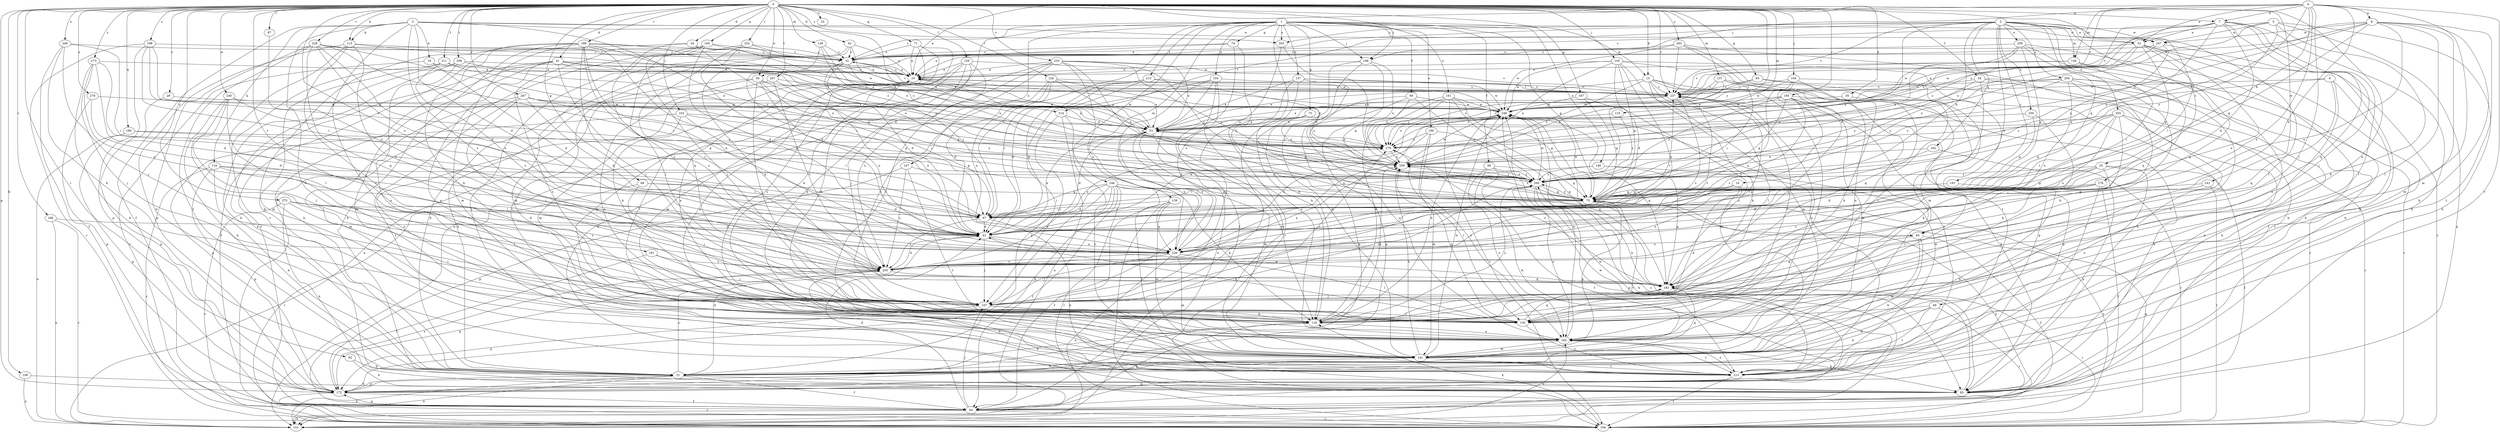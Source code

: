 strict digraph  {
0;
1;
2;
3;
4;
5;
6;
7;
8;
10;
15;
16;
18;
20;
21;
23;
29;
32;
34;
35;
41;
42;
43;
49;
50;
52;
53;
54;
56;
60;
64;
65;
68;
71;
73;
74;
75;
84;
85;
87;
92;
97;
102;
103;
104;
106;
107;
108;
113;
116;
118;
126;
129;
130;
133;
137;
138;
139;
140;
141;
146;
147;
151;
154;
157;
160;
161;
162;
164;
167;
172;
180;
182;
183;
185;
186;
188;
191;
193;
194;
198;
203;
204;
205;
207;
209;
211;
213;
214;
215;
226;
228;
232;
235;
237;
240;
241;
246;
247;
248;
249;
250;
255;
258;
259;
263;
267;
269;
273;
275;
276;
278;
279;
0 -> 7  [label=a];
0 -> 15  [label=b];
0 -> 23  [label=c];
0 -> 29  [label=c];
0 -> 34  [label=d];
0 -> 35  [label=d];
0 -> 41  [label=d];
0 -> 42  [label=d];
0 -> 49  [label=e];
0 -> 50  [label=e];
0 -> 54  [label=f];
0 -> 65  [label=g];
0 -> 68  [label=g];
0 -> 71  [label=g];
0 -> 87  [label=i];
0 -> 92  [label=i];
0 -> 102  [label=j];
0 -> 103  [label=j];
0 -> 104  [label=j];
0 -> 106  [label=j];
0 -> 108  [label=k];
0 -> 113  [label=k];
0 -> 126  [label=l];
0 -> 129  [label=l];
0 -> 133  [label=m];
0 -> 137  [label=m];
0 -> 138  [label=m];
0 -> 164  [label=p];
0 -> 167  [label=p];
0 -> 172  [label=p];
0 -> 180  [label=q];
0 -> 185  [label=r];
0 -> 186  [label=r];
0 -> 188  [label=r];
0 -> 191  [label=r];
0 -> 198  [label=s];
0 -> 203  [label=s];
0 -> 207  [label=t];
0 -> 209  [label=t];
0 -> 211  [label=t];
0 -> 226  [label=u];
0 -> 228  [label=v];
0 -> 232  [label=v];
0 -> 235  [label=v];
0 -> 237  [label=v];
0 -> 240  [label=w];
0 -> 241  [label=w];
0 -> 249  [label=x];
0 -> 263  [label=y];
0 -> 267  [label=y];
0 -> 269  [label=y];
0 -> 273  [label=z];
0 -> 275  [label=z];
0 -> 276  [label=z];
0 -> 278  [label=z];
1 -> 15  [label=b];
1 -> 32  [label=c];
1 -> 56  [label=f];
1 -> 60  [label=f];
1 -> 73  [label=g];
1 -> 74  [label=g];
1 -> 75  [label=g];
1 -> 84  [label=h];
1 -> 97  [label=i];
1 -> 106  [label=j];
1 -> 139  [label=m];
1 -> 146  [label=n];
1 -> 147  [label=n];
1 -> 151  [label=n];
1 -> 154  [label=o];
1 -> 157  [label=o];
1 -> 160  [label=o];
1 -> 161  [label=o];
1 -> 203  [label=s];
1 -> 213  [label=t];
1 -> 246  [label=w];
2 -> 16  [label=b];
2 -> 50  [label=e];
2 -> 52  [label=e];
2 -> 75  [label=g];
2 -> 84  [label=h];
2 -> 130  [label=l];
2 -> 140  [label=m];
2 -> 182  [label=q];
2 -> 183  [label=q];
2 -> 193  [label=r];
2 -> 203  [label=s];
2 -> 204  [label=s];
2 -> 214  [label=t];
2 -> 237  [label=v];
2 -> 247  [label=w];
2 -> 250  [label=x];
2 -> 255  [label=x];
2 -> 258  [label=x];
2 -> 269  [label=y];
3 -> 18  [label=b];
3 -> 43  [label=d];
3 -> 52  [label=e];
3 -> 64  [label=f];
3 -> 113  [label=k];
3 -> 116  [label=k];
3 -> 130  [label=l];
3 -> 162  [label=o];
3 -> 205  [label=s];
3 -> 214  [label=t];
3 -> 247  [label=w];
3 -> 269  [label=y];
4 -> 7  [label=a];
4 -> 8  [label=a];
4 -> 10  [label=a];
4 -> 20  [label=b];
4 -> 52  [label=e];
4 -> 84  [label=h];
4 -> 106  [label=j];
4 -> 107  [label=j];
4 -> 140  [label=m];
4 -> 141  [label=m];
4 -> 205  [label=s];
4 -> 215  [label=t];
4 -> 237  [label=v];
4 -> 259  [label=x];
5 -> 85  [label=h];
5 -> 118  [label=k];
5 -> 151  [label=n];
5 -> 237  [label=v];
5 -> 247  [label=w];
5 -> 259  [label=x];
5 -> 269  [label=y];
6 -> 130  [label=l];
6 -> 183  [label=q];
6 -> 215  [label=t];
6 -> 237  [label=v];
6 -> 269  [label=y];
7 -> 32  [label=c];
7 -> 43  [label=d];
7 -> 52  [label=e];
7 -> 53  [label=e];
7 -> 85  [label=h];
7 -> 107  [label=j];
7 -> 130  [label=l];
7 -> 183  [label=q];
7 -> 269  [label=y];
7 -> 279  [label=z];
8 -> 10  [label=a];
8 -> 21  [label=b];
8 -> 53  [label=e];
8 -> 75  [label=g];
8 -> 130  [label=l];
8 -> 141  [label=m];
8 -> 215  [label=t];
8 -> 226  [label=u];
8 -> 247  [label=w];
8 -> 279  [label=z];
10 -> 32  [label=c];
10 -> 53  [label=e];
10 -> 118  [label=k];
10 -> 162  [label=o];
10 -> 237  [label=v];
15 -> 53  [label=e];
15 -> 118  [label=k];
15 -> 130  [label=l];
15 -> 141  [label=m];
15 -> 162  [label=o];
15 -> 215  [label=t];
15 -> 237  [label=v];
15 -> 259  [label=x];
16 -> 43  [label=d];
16 -> 75  [label=g];
16 -> 118  [label=k];
16 -> 205  [label=s];
18 -> 10  [label=a];
18 -> 43  [label=d];
18 -> 194  [label=r];
20 -> 43  [label=d];
20 -> 64  [label=f];
20 -> 75  [label=g];
20 -> 97  [label=i];
20 -> 162  [label=o];
20 -> 172  [label=p];
20 -> 269  [label=y];
21 -> 43  [label=d];
21 -> 64  [label=f];
21 -> 85  [label=h];
21 -> 151  [label=n];
21 -> 172  [label=p];
21 -> 205  [label=s];
29 -> 172  [label=p];
29 -> 248  [label=w];
32 -> 10  [label=a];
32 -> 21  [label=b];
32 -> 43  [label=d];
32 -> 97  [label=i];
32 -> 183  [label=q];
32 -> 237  [label=v];
32 -> 259  [label=x];
34 -> 10  [label=a];
34 -> 21  [label=b];
34 -> 32  [label=c];
34 -> 75  [label=g];
34 -> 205  [label=s];
35 -> 130  [label=l];
35 -> 248  [label=w];
41 -> 10  [label=a];
41 -> 21  [label=b];
41 -> 53  [label=e];
41 -> 64  [label=f];
41 -> 141  [label=m];
41 -> 162  [label=o];
41 -> 205  [label=s];
41 -> 248  [label=w];
41 -> 279  [label=z];
42 -> 10  [label=a];
42 -> 32  [label=c];
42 -> 53  [label=e];
42 -> 141  [label=m];
42 -> 215  [label=t];
43 -> 53  [label=e];
43 -> 107  [label=j];
43 -> 183  [label=q];
43 -> 226  [label=u];
43 -> 237  [label=v];
43 -> 248  [label=w];
43 -> 279  [label=z];
49 -> 21  [label=b];
49 -> 130  [label=l];
49 -> 141  [label=m];
49 -> 194  [label=r];
49 -> 215  [label=t];
50 -> 21  [label=b];
50 -> 75  [label=g];
50 -> 97  [label=i];
50 -> 107  [label=j];
50 -> 162  [label=o];
50 -> 226  [label=u];
50 -> 237  [label=v];
52 -> 32  [label=c];
52 -> 75  [label=g];
52 -> 85  [label=h];
52 -> 97  [label=i];
52 -> 194  [label=r];
52 -> 226  [label=u];
52 -> 248  [label=w];
52 -> 269  [label=y];
53 -> 10  [label=a];
53 -> 43  [label=d];
53 -> 118  [label=k];
53 -> 141  [label=m];
53 -> 226  [label=u];
53 -> 279  [label=z];
54 -> 85  [label=h];
54 -> 130  [label=l];
54 -> 194  [label=r];
54 -> 237  [label=v];
54 -> 269  [label=y];
56 -> 21  [label=b];
56 -> 64  [label=f];
56 -> 75  [label=g];
56 -> 162  [label=o];
56 -> 269  [label=y];
60 -> 162  [label=o];
60 -> 172  [label=p];
60 -> 248  [label=w];
60 -> 269  [label=y];
60 -> 279  [label=z];
64 -> 43  [label=d];
64 -> 107  [label=j];
64 -> 118  [label=k];
64 -> 151  [label=n];
64 -> 172  [label=p];
64 -> 194  [label=r];
64 -> 248  [label=w];
65 -> 85  [label=h];
65 -> 172  [label=p];
65 -> 237  [label=v];
65 -> 279  [label=z];
68 -> 43  [label=d];
68 -> 75  [label=g];
68 -> 107  [label=j];
68 -> 194  [label=r];
71 -> 10  [label=a];
71 -> 32  [label=c];
71 -> 118  [label=k];
71 -> 162  [label=o];
71 -> 215  [label=t];
73 -> 53  [label=e];
73 -> 75  [label=g];
73 -> 107  [label=j];
73 -> 259  [label=x];
74 -> 10  [label=a];
74 -> 32  [label=c];
74 -> 64  [label=f];
74 -> 194  [label=r];
75 -> 97  [label=i];
75 -> 151  [label=n];
75 -> 194  [label=r];
75 -> 215  [label=t];
75 -> 248  [label=w];
75 -> 259  [label=x];
75 -> 269  [label=y];
84 -> 21  [label=b];
84 -> 64  [label=f];
84 -> 141  [label=m];
84 -> 183  [label=q];
84 -> 226  [label=u];
85 -> 269  [label=y];
87 -> 226  [label=u];
92 -> 21  [label=b];
92 -> 85  [label=h];
97 -> 43  [label=d];
97 -> 85  [label=h];
97 -> 205  [label=s];
102 -> 53  [label=e];
102 -> 97  [label=i];
102 -> 162  [label=o];
102 -> 172  [label=p];
102 -> 269  [label=y];
103 -> 10  [label=a];
103 -> 43  [label=d];
103 -> 75  [label=g];
103 -> 85  [label=h];
103 -> 141  [label=m];
103 -> 162  [label=o];
103 -> 226  [label=u];
103 -> 248  [label=w];
103 -> 259  [label=x];
104 -> 162  [label=o];
104 -> 183  [label=q];
104 -> 205  [label=s];
104 -> 226  [label=u];
104 -> 237  [label=v];
104 -> 248  [label=w];
106 -> 10  [label=a];
106 -> 75  [label=g];
106 -> 118  [label=k];
106 -> 141  [label=m];
106 -> 259  [label=x];
107 -> 118  [label=k];
107 -> 130  [label=l];
107 -> 172  [label=p];
107 -> 269  [label=y];
107 -> 279  [label=z];
108 -> 85  [label=h];
108 -> 151  [label=n];
113 -> 32  [label=c];
113 -> 107  [label=j];
113 -> 130  [label=l];
113 -> 172  [label=p];
113 -> 205  [label=s];
113 -> 248  [label=w];
116 -> 21  [label=b];
116 -> 97  [label=i];
116 -> 130  [label=l];
116 -> 172  [label=p];
116 -> 194  [label=r];
116 -> 269  [label=y];
118 -> 10  [label=a];
118 -> 21  [label=b];
118 -> 162  [label=o];
118 -> 259  [label=x];
118 -> 269  [label=y];
126 -> 43  [label=d];
126 -> 107  [label=j];
126 -> 226  [label=u];
126 -> 237  [label=v];
126 -> 259  [label=x];
126 -> 279  [label=z];
129 -> 10  [label=a];
129 -> 85  [label=h];
129 -> 107  [label=j];
129 -> 118  [label=k];
129 -> 130  [label=l];
129 -> 141  [label=m];
129 -> 269  [label=y];
130 -> 43  [label=d];
130 -> 183  [label=q];
130 -> 215  [label=t];
130 -> 259  [label=x];
133 -> 53  [label=e];
133 -> 269  [label=y];
137 -> 53  [label=e];
137 -> 97  [label=i];
137 -> 118  [label=k];
137 -> 237  [label=v];
137 -> 259  [label=x];
137 -> 279  [label=z];
138 -> 32  [label=c];
138 -> 53  [label=e];
138 -> 97  [label=i];
138 -> 279  [label=z];
139 -> 64  [label=f];
139 -> 97  [label=i];
139 -> 141  [label=m];
139 -> 194  [label=r];
139 -> 226  [label=u];
140 -> 10  [label=a];
140 -> 21  [label=b];
140 -> 97  [label=i];
140 -> 237  [label=v];
141 -> 21  [label=b];
141 -> 75  [label=g];
141 -> 183  [label=q];
141 -> 215  [label=t];
141 -> 248  [label=w];
141 -> 259  [label=x];
146 -> 97  [label=i];
146 -> 183  [label=q];
146 -> 215  [label=t];
146 -> 269  [label=y];
147 -> 172  [label=p];
147 -> 205  [label=s];
147 -> 215  [label=t];
147 -> 269  [label=y];
151 -> 10  [label=a];
151 -> 21  [label=b];
151 -> 162  [label=o];
151 -> 248  [label=w];
154 -> 43  [label=d];
154 -> 107  [label=j];
154 -> 151  [label=n];
154 -> 162  [label=o];
154 -> 215  [label=t];
154 -> 237  [label=v];
157 -> 53  [label=e];
157 -> 107  [label=j];
157 -> 118  [label=k];
157 -> 237  [label=v];
157 -> 248  [label=w];
157 -> 269  [label=y];
160 -> 141  [label=m];
160 -> 162  [label=o];
160 -> 183  [label=q];
160 -> 226  [label=u];
160 -> 279  [label=x];
161 -> 75  [label=g];
161 -> 118  [label=k];
161 -> 172  [label=p];
161 -> 183  [label=q];
161 -> 194  [label=r];
161 -> 248  [label=w];
161 -> 279  [label=z];
162 -> 85  [label=h];
162 -> 141  [label=m];
162 -> 215  [label=t];
162 -> 248  [label=w];
164 -> 32  [label=c];
164 -> 53  [label=e];
164 -> 107  [label=j];
164 -> 162  [label=o];
164 -> 194  [label=r];
164 -> 215  [label=t];
164 -> 226  [label=u];
167 -> 75  [label=g];
167 -> 141  [label=m];
167 -> 248  [label=w];
172 -> 64  [label=f];
172 -> 194  [label=r];
172 -> 205  [label=s];
180 -> 75  [label=g];
180 -> 151  [label=n];
180 -> 172  [label=p];
180 -> 279  [label=z];
182 -> 194  [label=r];
182 -> 226  [label=u];
182 -> 259  [label=x];
183 -> 107  [label=j];
183 -> 194  [label=r];
183 -> 215  [label=t];
183 -> 237  [label=v];
183 -> 279  [label=z];
185 -> 75  [label=g];
185 -> 85  [label=h];
185 -> 172  [label=p];
185 -> 183  [label=q];
185 -> 205  [label=s];
185 -> 248  [label=w];
185 -> 269  [label=y];
185 -> 279  [label=z];
186 -> 43  [label=d];
186 -> 151  [label=n];
186 -> 194  [label=r];
188 -> 32  [label=c];
188 -> 43  [label=d];
188 -> 64  [label=f];
188 -> 85  [label=h];
188 -> 107  [label=j];
188 -> 118  [label=k];
188 -> 141  [label=m];
188 -> 205  [label=s];
188 -> 226  [label=u];
188 -> 269  [label=y];
188 -> 279  [label=z];
191 -> 64  [label=f];
191 -> 107  [label=j];
191 -> 205  [label=s];
193 -> 21  [label=b];
193 -> 75  [label=g];
194 -> 75  [label=g];
194 -> 118  [label=k];
198 -> 32  [label=c];
198 -> 97  [label=i];
198 -> 172  [label=p];
198 -> 194  [label=r];
198 -> 259  [label=x];
198 -> 269  [label=y];
203 -> 226  [label=u];
203 -> 259  [label=x];
204 -> 107  [label=j];
204 -> 118  [label=k];
204 -> 162  [label=o];
204 -> 194  [label=r];
204 -> 226  [label=u];
204 -> 237  [label=v];
204 -> 259  [label=x];
204 -> 269  [label=y];
205 -> 43  [label=d];
205 -> 85  [label=h];
205 -> 172  [label=p];
205 -> 183  [label=q];
205 -> 237  [label=v];
205 -> 259  [label=x];
207 -> 141  [label=m];
207 -> 205  [label=s];
207 -> 226  [label=u];
207 -> 237  [label=v];
209 -> 10  [label=a];
209 -> 21  [label=b];
209 -> 85  [label=h];
209 -> 162  [label=o];
209 -> 259  [label=x];
211 -> 10  [label=a];
211 -> 53  [label=e];
211 -> 141  [label=m];
211 -> 205  [label=s];
211 -> 215  [label=t];
213 -> 43  [label=d];
213 -> 97  [label=i];
213 -> 172  [label=p];
213 -> 237  [label=v];
213 -> 259  [label=x];
214 -> 53  [label=e];
214 -> 107  [label=j];
214 -> 151  [label=n];
214 -> 215  [label=t];
215 -> 162  [label=o];
215 -> 194  [label=r];
215 -> 248  [label=w];
226 -> 53  [label=e];
226 -> 107  [label=j];
226 -> 130  [label=l];
226 -> 141  [label=m];
226 -> 151  [label=n];
226 -> 205  [label=s];
228 -> 21  [label=b];
228 -> 32  [label=c];
228 -> 43  [label=d];
228 -> 97  [label=i];
228 -> 183  [label=q];
228 -> 215  [label=t];
228 -> 226  [label=u];
228 -> 259  [label=x];
232 -> 32  [label=c];
232 -> 43  [label=d];
232 -> 107  [label=j];
232 -> 183  [label=q];
232 -> 237  [label=v];
235 -> 10  [label=a];
235 -> 53  [label=e];
235 -> 75  [label=g];
235 -> 118  [label=k];
235 -> 141  [label=m];
235 -> 205  [label=s];
235 -> 226  [label=u];
235 -> 237  [label=v];
235 -> 269  [label=y];
237 -> 10  [label=a];
237 -> 53  [label=e];
237 -> 85  [label=h];
237 -> 130  [label=l];
237 -> 162  [label=o];
237 -> 205  [label=s];
237 -> 248  [label=w];
240 -> 21  [label=b];
240 -> 75  [label=g];
240 -> 107  [label=j];
240 -> 130  [label=l];
240 -> 205  [label=s];
240 -> 248  [label=w];
241 -> 75  [label=g];
241 -> 107  [label=j];
241 -> 194  [label=r];
246 -> 21  [label=b];
246 -> 43  [label=d];
246 -> 64  [label=f];
246 -> 75  [label=g];
246 -> 97  [label=i];
246 -> 107  [label=j];
246 -> 118  [label=k];
246 -> 194  [label=r];
246 -> 205  [label=s];
246 -> 215  [label=t];
247 -> 21  [label=b];
247 -> 32  [label=c];
247 -> 269  [label=y];
247 -> 279  [label=z];
248 -> 53  [label=e];
248 -> 85  [label=h];
248 -> 118  [label=k];
248 -> 183  [label=q];
248 -> 226  [label=u];
248 -> 279  [label=z];
249 -> 32  [label=c];
249 -> 64  [label=f];
249 -> 97  [label=i];
249 -> 107  [label=j];
249 -> 118  [label=k];
250 -> 53  [label=e];
250 -> 75  [label=g];
250 -> 118  [label=k];
255 -> 53  [label=e];
255 -> 75  [label=g];
255 -> 97  [label=i];
255 -> 118  [label=k];
255 -> 162  [label=o];
255 -> 194  [label=r];
255 -> 226  [label=u];
255 -> 279  [label=z];
258 -> 32  [label=c];
258 -> 75  [label=g];
258 -> 85  [label=h];
258 -> 162  [label=o];
258 -> 183  [label=q];
258 -> 248  [label=w];
258 -> 259  [label=x];
259 -> 248  [label=w];
259 -> 269  [label=y];
263 -> 32  [label=c];
263 -> 64  [label=f];
263 -> 141  [label=m];
263 -> 215  [label=t];
263 -> 237  [label=v];
263 -> 248  [label=w];
267 -> 43  [label=d];
267 -> 53  [label=e];
267 -> 75  [label=g];
267 -> 107  [label=j];
267 -> 141  [label=m];
267 -> 215  [label=t];
267 -> 248  [label=w];
269 -> 75  [label=g];
269 -> 85  [label=h];
269 -> 162  [label=o];
269 -> 172  [label=p];
269 -> 248  [label=w];
269 -> 259  [label=x];
273 -> 10  [label=a];
273 -> 21  [label=b];
273 -> 43  [label=d];
273 -> 97  [label=i];
273 -> 107  [label=j];
273 -> 226  [label=u];
275 -> 43  [label=d];
275 -> 85  [label=h];
275 -> 97  [label=i];
275 -> 130  [label=l];
275 -> 194  [label=r];
275 -> 205  [label=s];
276 -> 43  [label=d];
276 -> 64  [label=f];
276 -> 75  [label=g];
276 -> 205  [label=s];
276 -> 215  [label=t];
278 -> 43  [label=d];
278 -> 172  [label=p];
278 -> 248  [label=w];
279 -> 10  [label=a];
279 -> 53  [label=e];
279 -> 130  [label=l];
279 -> 259  [label=x];
}
